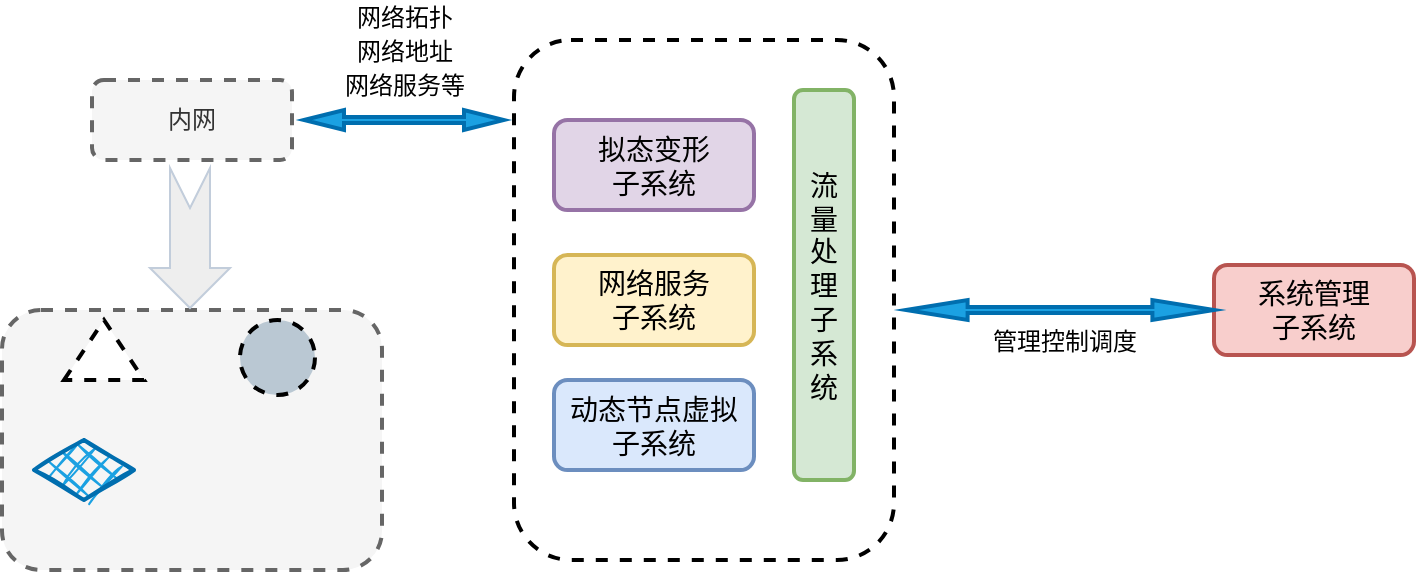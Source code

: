 <mxfile version="20.8.23" type="github">
  <diagram name="第 1 页" id="Wj8tdZmImzfC-mOhaRWr">
    <mxGraphModel dx="1430" dy="775" grid="1" gridSize="10" guides="1" tooltips="1" connect="1" arrows="1" fold="1" page="1" pageScale="1" pageWidth="827" pageHeight="1169" background="#ffffff" math="0" shadow="0">
      <root>
        <mxCell id="0" />
        <mxCell id="1" parent="0" />
        <mxCell id="-pgsPlfrXypu3agC9rAU-3" value="内网" style="rounded=1;whiteSpace=wrap;html=1;dashed=1;strokeWidth=2;fillColor=#f5f5f5;fontColor=#333333;strokeColor=#666666;" vertex="1" parent="1">
          <mxGeometry x="139" y="170" width="100" height="40" as="geometry" />
        </mxCell>
        <mxCell id="-pgsPlfrXypu3agC9rAU-4" value="" style="rounded=1;whiteSpace=wrap;html=1;dashed=1;strokeWidth=2;fillColor=#f5f5f5;fontColor=#333333;strokeColor=#666666;" vertex="1" parent="1">
          <mxGeometry x="94" y="285" width="190" height="130" as="geometry" />
        </mxCell>
        <mxCell id="-pgsPlfrXypu3agC9rAU-8" value="" style="rounded=1;whiteSpace=wrap;html=1;dashed=1;strokeWidth=2;" vertex="1" parent="1">
          <mxGeometry x="350" y="150" width="190" height="260" as="geometry" />
        </mxCell>
        <mxCell id="-pgsPlfrXypu3agC9rAU-10" value="拟态变形&lt;br&gt;子系统" style="rounded=1;whiteSpace=wrap;html=1;strokeWidth=2;fontSize=14;fillColor=#e1d5e7;strokeColor=#9673a6;" vertex="1" parent="1">
          <mxGeometry x="370" y="190" width="100" height="45" as="geometry" />
        </mxCell>
        <mxCell id="-pgsPlfrXypu3agC9rAU-13" value="流&lt;br&gt;量&lt;br&gt;处&lt;br&gt;理&lt;br&gt;子&lt;br&gt;系&lt;br&gt;统" style="rounded=1;whiteSpace=wrap;html=1;strokeWidth=2;fontSize=14;fillColor=#d5e8d4;strokeColor=#82b366;" vertex="1" parent="1">
          <mxGeometry x="490" y="175" width="30" height="195" as="geometry" />
        </mxCell>
        <mxCell id="-pgsPlfrXypu3agC9rAU-14" value="网络服务&lt;br&gt;子系统" style="rounded=1;whiteSpace=wrap;html=1;strokeWidth=2;fontSize=14;fillColor=#fff2cc;strokeColor=#d6b656;" vertex="1" parent="1">
          <mxGeometry x="370" y="257.5" width="100" height="45" as="geometry" />
        </mxCell>
        <mxCell id="-pgsPlfrXypu3agC9rAU-15" value="动态节点虚拟&lt;br&gt;子系统" style="rounded=1;whiteSpace=wrap;html=1;strokeWidth=2;fontSize=14;fillColor=#dae8fc;strokeColor=#6c8ebf;" vertex="1" parent="1">
          <mxGeometry x="370" y="320" width="100" height="45" as="geometry" />
        </mxCell>
        <mxCell id="-pgsPlfrXypu3agC9rAU-16" value="系统管理&lt;br&gt;子系统" style="rounded=1;whiteSpace=wrap;html=1;strokeWidth=2;fontSize=14;fillColor=#f8cecc;strokeColor=#b85450;" vertex="1" parent="1">
          <mxGeometry x="700" y="262.5" width="100" height="45" as="geometry" />
        </mxCell>
        <mxCell id="-pgsPlfrXypu3agC9rAU-17" value="" style="shape=doubleArrow;whiteSpace=wrap;html=1;strokeColor=#006EAF;strokeWidth=2;fontSize=14;fillColor=#1ba1e2;fontColor=#ffffff;" vertex="1" parent="1">
          <mxGeometry x="546" y="280" width="154" height="10" as="geometry" />
        </mxCell>
        <mxCell id="-pgsPlfrXypu3agC9rAU-18" value="&lt;font style=&quot;font-size: 12px;&quot;&gt;管理控制调度&lt;/font&gt;" style="text;html=1;strokeColor=none;fillColor=none;align=center;verticalAlign=middle;whiteSpace=wrap;rounded=0;fontSize=14;" vertex="1" parent="1">
          <mxGeometry x="580.5" y="285" width="89" height="30" as="geometry" />
        </mxCell>
        <mxCell id="-pgsPlfrXypu3agC9rAU-19" value="&lt;font style=&quot;font-size: 12px;&quot;&gt;网络拓扑&lt;br&gt;网络地址&lt;br&gt;网络服务等&lt;/font&gt;" style="text;html=1;strokeColor=none;fillColor=none;align=center;verticalAlign=middle;whiteSpace=wrap;rounded=0;fontSize=14;" vertex="1" parent="1">
          <mxGeometry x="250.5" y="140" width="89" height="30" as="geometry" />
        </mxCell>
        <mxCell id="-pgsPlfrXypu3agC9rAU-20" value="" style="shape=doubleArrow;whiteSpace=wrap;html=1;strokeColor=#006EAF;strokeWidth=2;fontSize=14;fillColor=#1ba1e2;fontColor=#ffffff;" vertex="1" parent="1">
          <mxGeometry x="245" y="185" width="100" height="10" as="geometry" />
        </mxCell>
        <mxCell id="-pgsPlfrXypu3agC9rAU-22" value="" style="rhombus;whiteSpace=wrap;html=1;strokeWidth=2;fillWeight=-1;hachureGap=8;fillStyle=cross-hatch;fillColor=#1ba1e2;sketch=1;strokeColor=#006EAF;fontSize=12;fontColor=#ffffff;" vertex="1" parent="1">
          <mxGeometry x="110" y="350" width="50" height="30" as="geometry" />
        </mxCell>
        <mxCell id="-pgsPlfrXypu3agC9rAU-23" value="" style="ellipse;whiteSpace=wrap;html=1;aspect=fixed;strokeColor=default;strokeWidth=2;fontSize=12;fillColor=#bac8d3;dashed=1;" vertex="1" parent="1">
          <mxGeometry x="213" y="290" width="37.5" height="37.5" as="geometry" />
        </mxCell>
        <mxCell id="-pgsPlfrXypu3agC9rAU-24" value="" style="triangle;whiteSpace=wrap;html=1;dashed=1;strokeColor=default;strokeWidth=2;fontSize=12;rotation=-90;" vertex="1" parent="1">
          <mxGeometry x="130" y="285" width="30" height="40" as="geometry" />
        </mxCell>
        <mxCell id="-pgsPlfrXypu3agC9rAU-26" value="" style="html=1;shadow=0;dashed=0;align=center;verticalAlign=middle;shape=mxgraph.arrows2.tailedNotchedArrow;dy1=10;dx1=20;notch=20;arrowHead=20;dx2=25;dy2=30;strokeColor=#C2CDDB;strokeWidth=1;fontSize=12;rotation=90;fillColor=#eeeeee;" vertex="1" parent="1">
          <mxGeometry x="153" y="244" width="70" height="10" as="geometry" />
        </mxCell>
      </root>
    </mxGraphModel>
  </diagram>
</mxfile>
